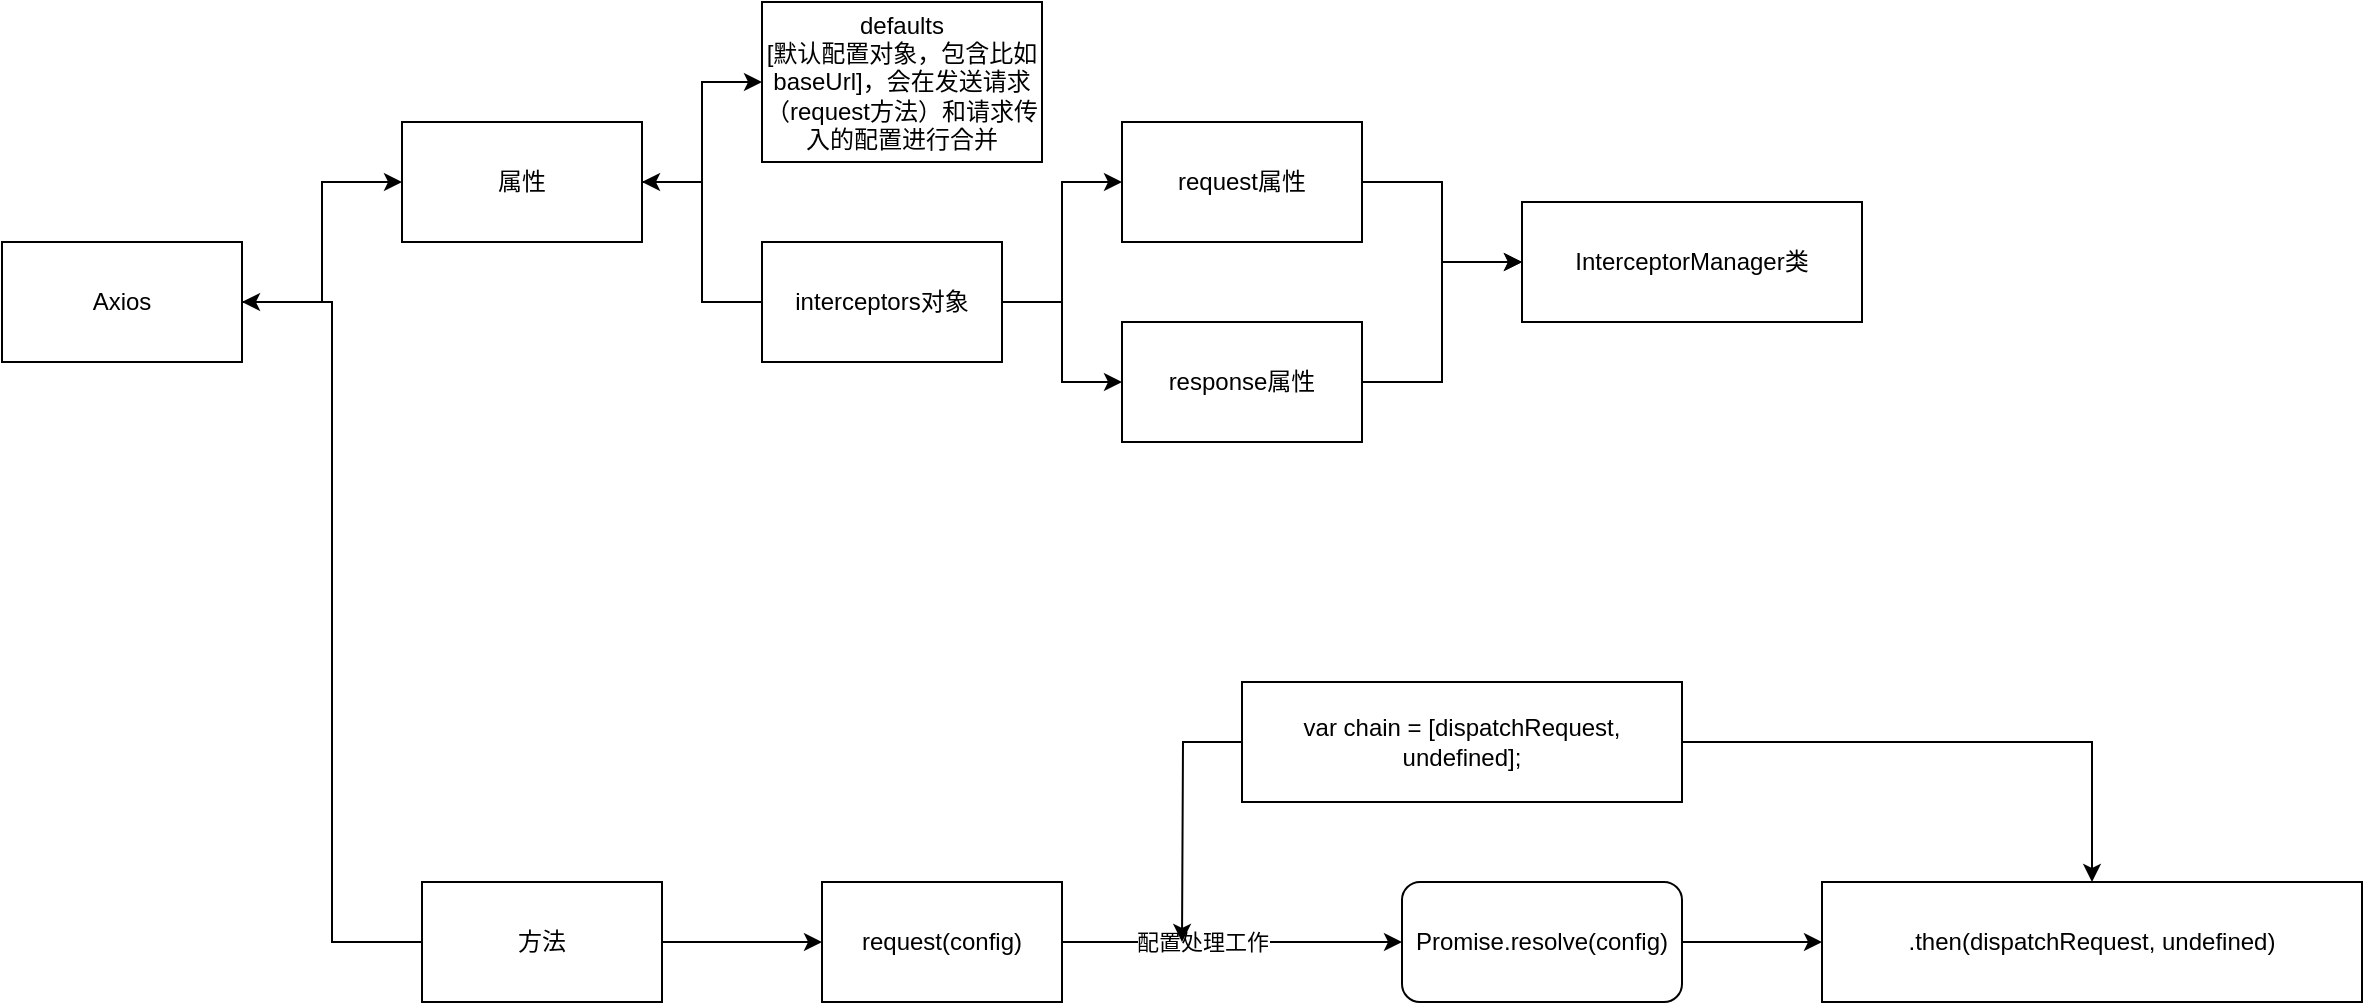 <mxfile>
    <diagram id="n4sO5-ubf9CUYCjb40Dl" name="第 1 页">
        <mxGraphModel dx="823" dy="490" grid="1" gridSize="10" guides="1" tooltips="1" connect="1" arrows="1" fold="1" page="1" pageScale="1" pageWidth="850" pageHeight="1100" math="0" shadow="0">
            <root>
                <mxCell id="0"/>
                <mxCell id="1" parent="0"/>
                <mxCell id="6" value="" style="edgeStyle=orthogonalEdgeStyle;rounded=0;orthogonalLoop=1;jettySize=auto;html=1;" edge="1" parent="1" source="2" target="5">
                    <mxGeometry relative="1" as="geometry"/>
                </mxCell>
                <mxCell id="2" value="Axios" style="whiteSpace=wrap;html=1;" vertex="1" parent="1">
                    <mxGeometry x="270" y="310" width="120" height="60" as="geometry"/>
                </mxCell>
                <mxCell id="10" value="" style="edgeStyle=orthogonalEdgeStyle;rounded=0;orthogonalLoop=1;jettySize=auto;html=1;" edge="1" parent="1" source="5" target="9">
                    <mxGeometry relative="1" as="geometry"/>
                </mxCell>
                <mxCell id="5" value="属性" style="whiteSpace=wrap;html=1;" vertex="1" parent="1">
                    <mxGeometry x="470" y="250" width="120" height="60" as="geometry"/>
                </mxCell>
                <mxCell id="8" style="edgeStyle=orthogonalEdgeStyle;rounded=0;orthogonalLoop=1;jettySize=auto;html=1;entryX=1;entryY=0.5;entryDx=0;entryDy=0;" edge="1" parent="1" source="7" target="2">
                    <mxGeometry relative="1" as="geometry"/>
                </mxCell>
                <mxCell id="16" value="" style="edgeStyle=orthogonalEdgeStyle;rounded=0;orthogonalLoop=1;jettySize=auto;html=1;" edge="1" parent="1" source="7" target="15">
                    <mxGeometry relative="1" as="geometry"/>
                </mxCell>
                <mxCell id="7" value="方法" style="rounded=0;whiteSpace=wrap;html=1;" vertex="1" parent="1">
                    <mxGeometry x="480" y="630" width="120" height="60" as="geometry"/>
                </mxCell>
                <mxCell id="9" value="defaults&lt;br&gt;[默认配置对象，包含比如 baseUrl]，会在发送请求（request方法）和请求传入的配置进行合并" style="whiteSpace=wrap;html=1;" vertex="1" parent="1">
                    <mxGeometry x="650" y="190" width="140" height="80" as="geometry"/>
                </mxCell>
                <mxCell id="14" style="edgeStyle=orthogonalEdgeStyle;rounded=0;orthogonalLoop=1;jettySize=auto;html=1;exitX=0;exitY=0.5;exitDx=0;exitDy=0;entryX=1;entryY=0.5;entryDx=0;entryDy=0;" edge="1" parent="1" source="12" target="5">
                    <mxGeometry relative="1" as="geometry"/>
                </mxCell>
                <mxCell id="32" style="edgeStyle=orthogonalEdgeStyle;rounded=0;orthogonalLoop=1;jettySize=auto;html=1;exitX=1;exitY=0.5;exitDx=0;exitDy=0;entryX=0;entryY=0.5;entryDx=0;entryDy=0;" edge="1" parent="1" source="12" target="30">
                    <mxGeometry relative="1" as="geometry"/>
                </mxCell>
                <mxCell id="33" style="edgeStyle=orthogonalEdgeStyle;rounded=0;orthogonalLoop=1;jettySize=auto;html=1;exitX=1;exitY=0.5;exitDx=0;exitDy=0;entryX=0;entryY=0.5;entryDx=0;entryDy=0;" edge="1" parent="1" source="12" target="31">
                    <mxGeometry relative="1" as="geometry"/>
                </mxCell>
                <mxCell id="12" value="interceptors对象" style="rounded=0;whiteSpace=wrap;html=1;" vertex="1" parent="1">
                    <mxGeometry x="650" y="310" width="120" height="60" as="geometry"/>
                </mxCell>
                <mxCell id="15" value="request(config)" style="whiteSpace=wrap;html=1;rounded=0;" vertex="1" parent="1">
                    <mxGeometry x="680" y="630" width="120" height="60" as="geometry"/>
                </mxCell>
                <mxCell id="19" value="Promise.resolve(config)" style="rounded=1;whiteSpace=wrap;html=1;" vertex="1" parent="1">
                    <mxGeometry x="970" y="630" width="140" height="60" as="geometry"/>
                </mxCell>
                <mxCell id="23" value="" style="edgeStyle=orthogonalEdgeStyle;rounded=0;orthogonalLoop=1;jettySize=auto;html=1;" edge="1" parent="1" source="15" target="19">
                    <mxGeometry relative="1" as="geometry">
                        <mxPoint x="800" y="660" as="sourcePoint"/>
                        <mxPoint x="1270" y="660" as="targetPoint"/>
                    </mxGeometry>
                </mxCell>
                <mxCell id="24" value="配置处理工作" style="edgeLabel;html=1;align=center;verticalAlign=middle;resizable=0;points=[];" vertex="1" connectable="0" parent="23">
                    <mxGeometry x="-0.699" relative="1" as="geometry">
                        <mxPoint x="44" as="offset"/>
                    </mxGeometry>
                </mxCell>
                <mxCell id="22" value=".then(dispatchRequest, undefined)" style="rounded=0;whiteSpace=wrap;html=1;" vertex="1" parent="1">
                    <mxGeometry x="1180" y="630" width="270" height="60" as="geometry"/>
                </mxCell>
                <mxCell id="25" value="" style="edgeStyle=orthogonalEdgeStyle;rounded=0;orthogonalLoop=1;jettySize=auto;html=1;" edge="1" parent="1" source="19" target="22">
                    <mxGeometry relative="1" as="geometry">
                        <mxPoint x="1090" y="660" as="sourcePoint"/>
                        <mxPoint x="1270" y="660" as="targetPoint"/>
                    </mxGeometry>
                </mxCell>
                <mxCell id="28" value="" style="edgeStyle=orthogonalEdgeStyle;rounded=0;orthogonalLoop=1;jettySize=auto;html=1;" edge="1" parent="1" source="27">
                    <mxGeometry relative="1" as="geometry">
                        <mxPoint x="860" y="660" as="targetPoint"/>
                    </mxGeometry>
                </mxCell>
                <mxCell id="29" style="edgeStyle=orthogonalEdgeStyle;rounded=0;orthogonalLoop=1;jettySize=auto;html=1;exitX=1;exitY=0.5;exitDx=0;exitDy=0;entryX=0.5;entryY=0;entryDx=0;entryDy=0;" edge="1" parent="1" source="27" target="22">
                    <mxGeometry relative="1" as="geometry"/>
                </mxCell>
                <mxCell id="27" value="var chain = [dispatchRequest, undefined];" style="rounded=0;whiteSpace=wrap;html=1;" vertex="1" parent="1">
                    <mxGeometry x="890" y="530" width="220" height="60" as="geometry"/>
                </mxCell>
                <mxCell id="35" style="edgeStyle=orthogonalEdgeStyle;rounded=0;orthogonalLoop=1;jettySize=auto;html=1;exitX=1;exitY=0.5;exitDx=0;exitDy=0;entryX=0;entryY=0.5;entryDx=0;entryDy=0;" edge="1" parent="1" source="30" target="34">
                    <mxGeometry relative="1" as="geometry"/>
                </mxCell>
                <mxCell id="30" value="request属性" style="rounded=0;whiteSpace=wrap;html=1;" vertex="1" parent="1">
                    <mxGeometry x="830" y="250" width="120" height="60" as="geometry"/>
                </mxCell>
                <mxCell id="36" style="edgeStyle=orthogonalEdgeStyle;rounded=0;orthogonalLoop=1;jettySize=auto;html=1;exitX=1;exitY=0.5;exitDx=0;exitDy=0;entryX=0;entryY=0.5;entryDx=0;entryDy=0;" edge="1" parent="1" source="31" target="34">
                    <mxGeometry relative="1" as="geometry"/>
                </mxCell>
                <mxCell id="31" value="response属性" style="rounded=0;whiteSpace=wrap;html=1;" vertex="1" parent="1">
                    <mxGeometry x="830" y="350" width="120" height="60" as="geometry"/>
                </mxCell>
                <mxCell id="34" value="InterceptorManager类" style="rounded=0;whiteSpace=wrap;html=1;" vertex="1" parent="1">
                    <mxGeometry x="1030" y="290" width="170" height="60" as="geometry"/>
                </mxCell>
            </root>
        </mxGraphModel>
    </diagram>
</mxfile>